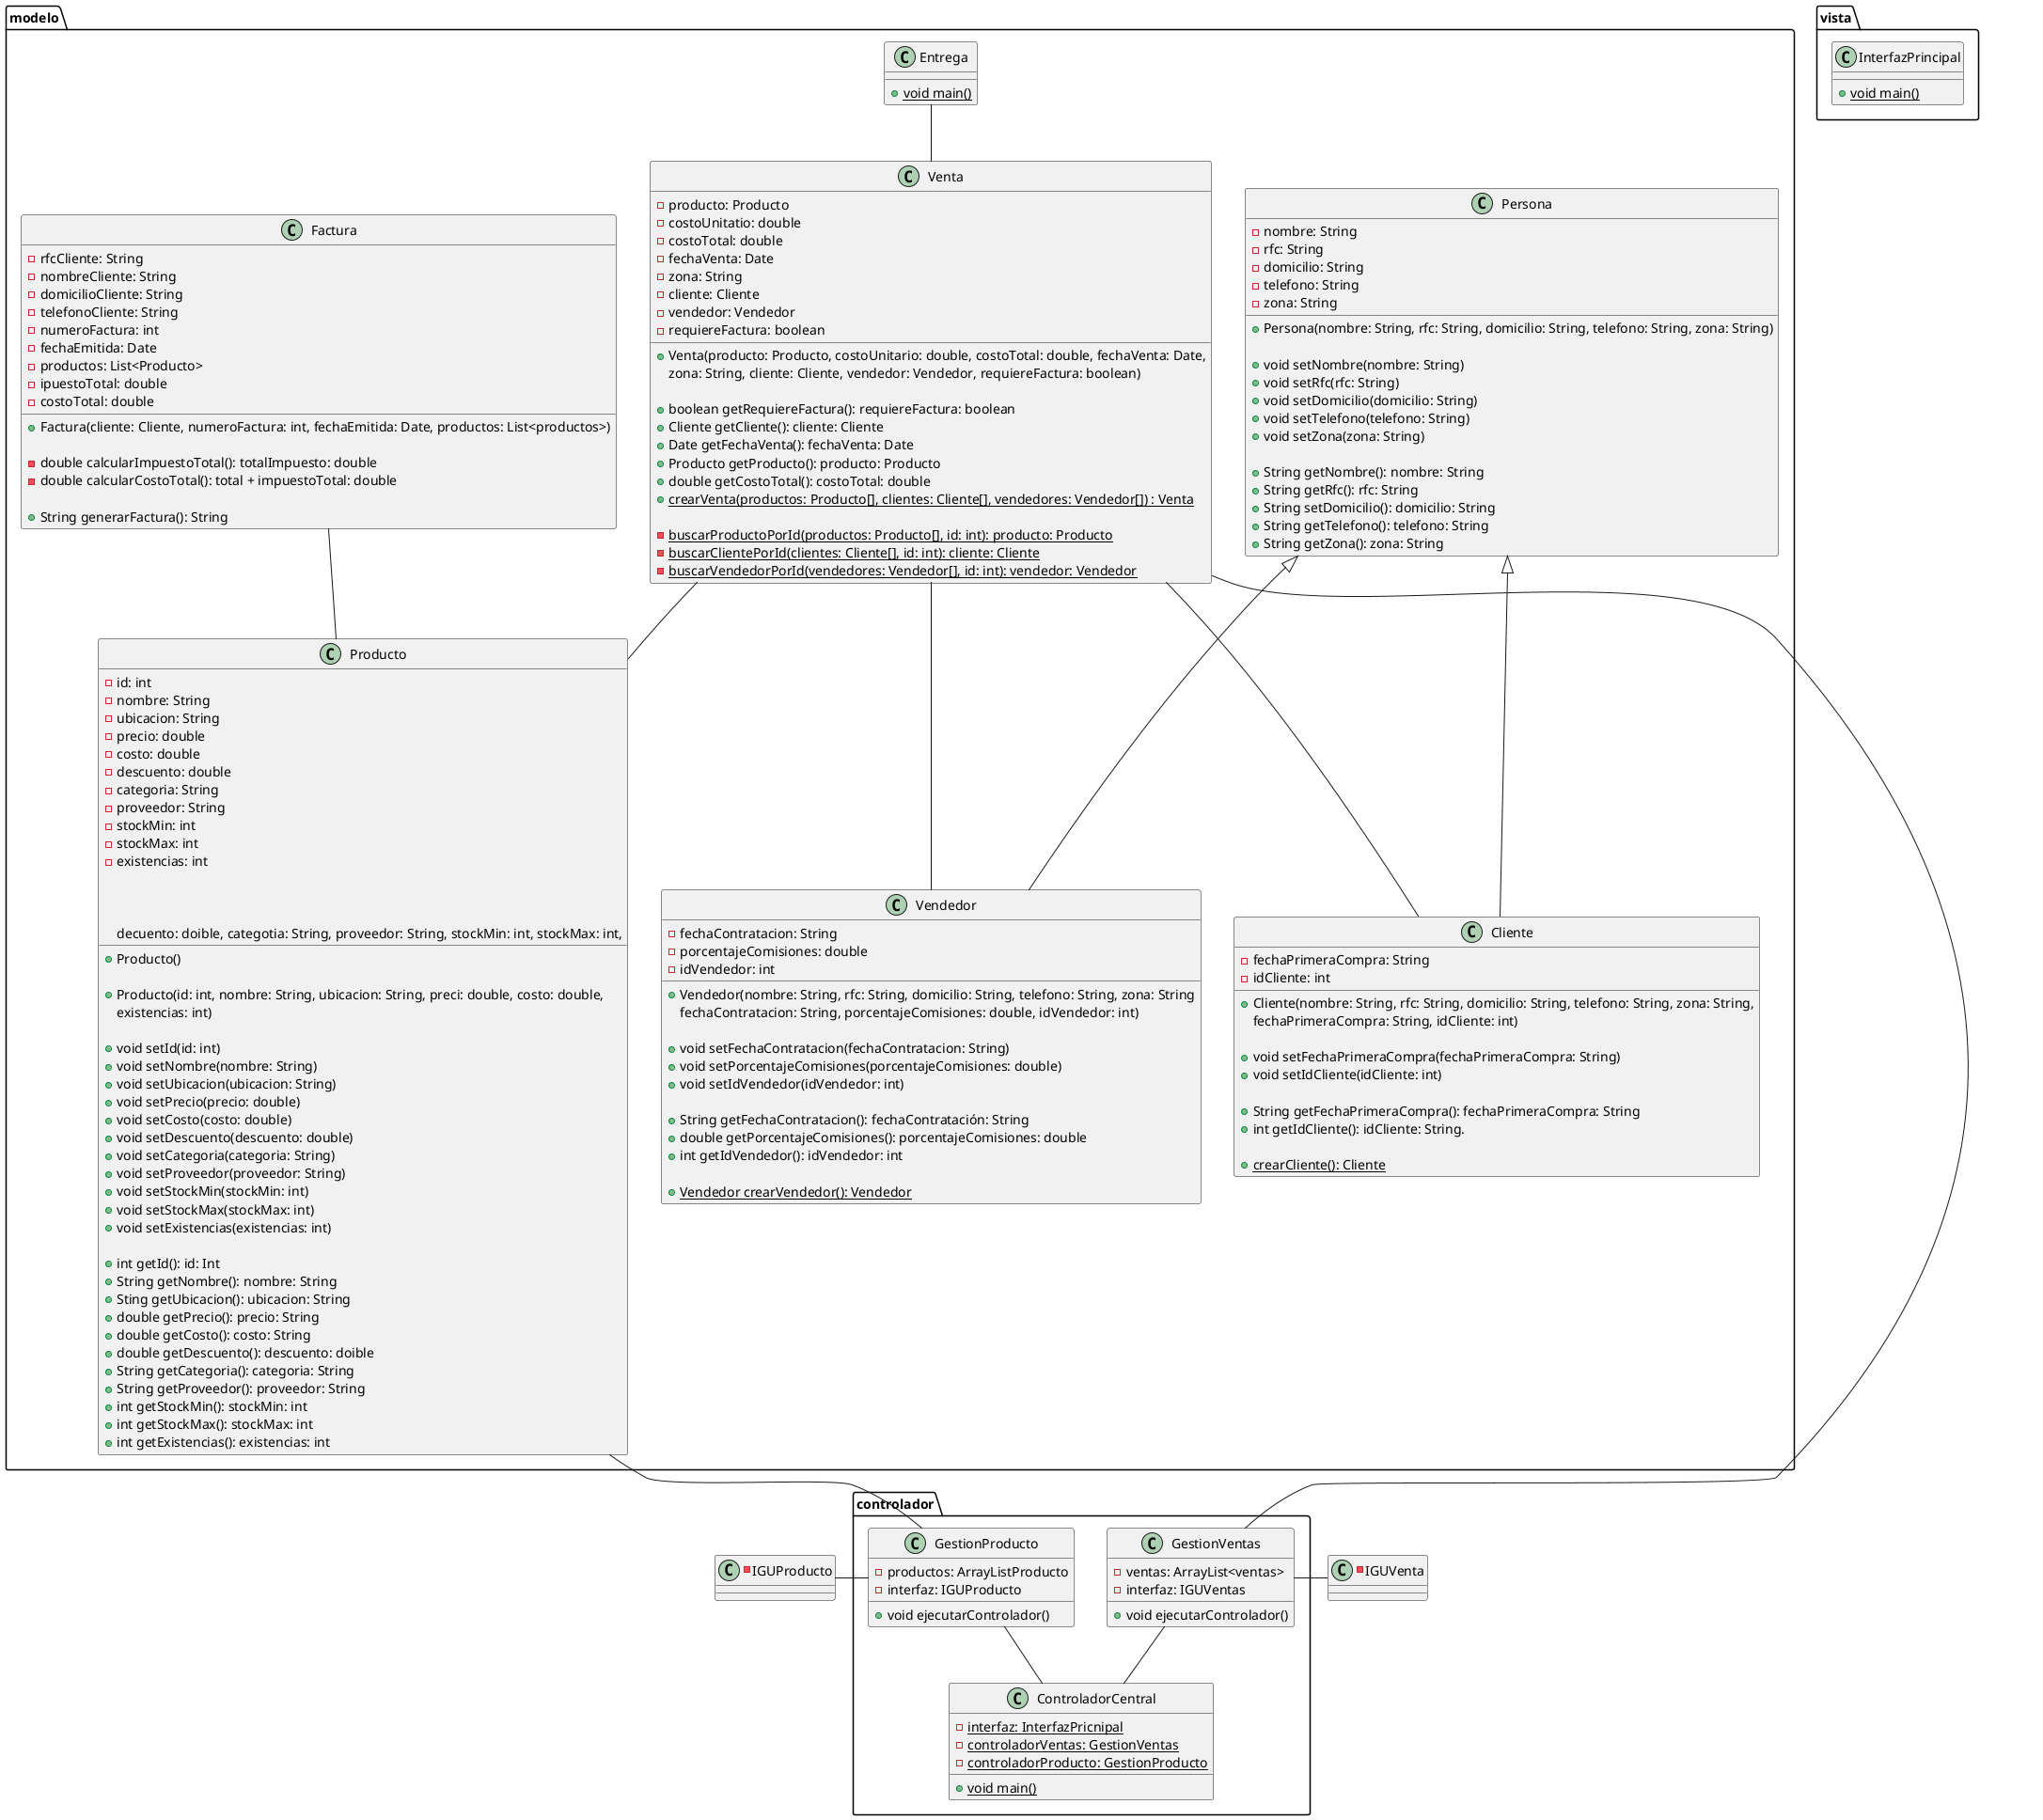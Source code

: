 @startuml
'Código puml para el diagrama de clases.
'Autor Diego Ortega.

'Clases por definir bien.
-class IGUProducto{
}

-class IGUVenta{
}

package vista{

class InterfazPrincipal{

'Clase sin atributos propios.
+ {static} void main()

}


}


package controlador{

class GestionProducto{

'Atributos.
-productos: ArrayListProducto
'Aún no está definida.
-interfaz: IGUProducto 

'Métodos.
+ void ejecutarControlador()

}

class GestionVentas{
'Atributos.

-ventas: ArrayList<ventas>
-interfaz: IGUVentas

'Métodos.
+ void ejecutarControlador()

}

class ControladorCentral{

'Atributos.
-{static}interfaz: InterfazPricnipal
-{static}controladorVentas: GestionVentas
-{static}controladorProducto: GestionProducto

'El único método definido en esta clase es main.
+ {static} void main()

}

'Relaciones dentro del paquete.
GestionVentas -- ControladorCentral
GestionProducto -- ControladorCentral

}

package modelo{

class Persona{

'Atributos.
-nombre: String
-rfc: String
-domicilio: String
-telefono: String
-zona: String

'Métodos.

'Constructor.
+ Persona(nombre: String, rfc: String, domicilio: String, telefono: String, zona: String)

'Setters
+void setNombre(nombre: String)
+void setRfc(rfc: String)
+void setDomicilio(domicilio: String)
+void setTelefono(telefono: String)
+void setZona(zona: String)

'Getters
+String getNombre(): nombre: String
+String getRfc(): rfc: String
+String setDomicilio(): domicilio: String
+String getTelefono(): telefono: String
+String getZona(): zona: String

}

class Vendedor{

'Atributos.
-fechaContratacion: String
-porcentajeComisiones: double
-idVendedor: int

'Métodos.

'Constructor.
+Vendedor(nombre: String, rfc: String, domicilio: String, telefono: String, zona: String
    fechaContratacion: String, porcentajeComisiones: double, idVendedor: int)

'Setters.
+void setFechaContratacion(fechaContratacion: String)
+void setPorcentajeComisiones(porcentajeComisiones: double)
+void setIdVendedor(idVendedor: int)

'Getters,
+String getFechaContratacion(): fechaContratación: String
+double getPorcentajeComisiones(): porcentajeComisiones: double
+int getIdVendedor(): idVendedor: int

'Método de captura de datos del vendedor.
+{static} Vendedor crearVendedor(): Vendedor

}

class Cliente{

'Atributos.
-fechaPrimeraCompra: String
-idCliente: int

'Métodos.

'Constructor.
+Cliente(nombre: String, rfc: String, domicilio: String, telefono: String, zona: String,
    fechaPrimeraCompra: String, idCliente: int)

'Setters.
+void setFechaPrimeraCompra(fechaPrimeraCompra: String)
+void setIdCliente(idCliente: int)

'Getters.
+String getFechaPrimeraCompra(): fechaPrimeraCompra: String
+int getIdCliente(): idCliente: String.

'Método de captura de datos de cliente.
+{static} crearCliente(): Cliente

}

'La verdad ni idea de qué haga esta clase, pero pues ahí está.
class Entrega{
'Únicamente tiene el método main, ¿por qué?
+ {static} void main()

}

class Venta{

'Atributos.
-producto: Producto
-costoUnitatio: double
-costoTotal: double
-fechaVenta: Date
-zona: String
-cliente: Cliente
-vendedor: Vendedor
-requiereFactura: boolean

'Métodos.

'Constructor.
+Venta(producto: Producto, costoUnitario: double, costoTotal: double, fechaVenta: Date,
    zona: String, cliente: Cliente, vendedor: Vendedor, requiereFactura: boolean)

'Getters.
+boolean getRequiereFactura(): requiereFactura: boolean
+Cliente getCliente(): cliente: Cliente
+Date getFechaVenta(): fechaVenta: Date
+Producto getProducto(): producto: Producto
+double getCostoTotal(): costoTotal: double


'Crear una venta, devuelve un objeto anónimo del tipo Venta.
+{static} crearVenta(productos: Producto[], clientes: Cliente[], vendedores: Vendedor[]) : Venta

-{static} buscarProductoPorId(productos: Producto[], id: int): producto: Producto
-{static} buscarClientePorId(clientes: Cliente[], id: int): cliente: Cliente 
-{static} buscarVendedorPorId(vendedores: Vendedor[], id: int): vendedor: Vendedor


}

class Producto{

'Atributos.
-id: int
-nombre: String
-ubicacion: String
-precio: double
-costo: double
-descuento: double
-categoria: String
-proveedor: String
-stockMin: int
-stockMax: int
-existencias: int

'Métodos.

'Constructor vacío.
+Producto()

'Constructor paramétrico.
+Producto(id: int, nombre: String, ubicacion: String, preci: double, costo: double,
    decuento: doible, categotia: String, proveedor: String, stockMin: int, stockMax: int,
    existencias: int)

'Setters.
+void setId(id: int)
+void setNombre(nombre: String)
+void setUbicacion(ubicacion: String)
+void setPrecio(precio: double)
+void setCosto(costo: double)
+void setDescuento(descuento: double)
+void setCategoria(categoria: String)
+void setProveedor(proveedor: String)
+void setStockMin(stockMin: int)
+void setStockMax(stockMax: int)
+void setExistencias(existencias: int)

'Getters.
+int getId(): id: Int
+String getNombre(): nombre: String
+Sting getUbicacion(): ubicacion: String
+double getPrecio(): precio: String
+double getCosto(): costo: String
+double getDescuento(): descuento: doible
+String getCategoria(): categoria: String
+String getProveedor(): proveedor: String
+int getStockMin(): stockMin: int
+int getStockMax(): stockMax: int
+int getExistencias(): existencias: int

}

class Factura{

'Atributos.
-rfcCliente: String
-nombreCliente: String
-domicilioCliente: String
-telefonoCliente: String
-numeroFactura: int
-fechaEmitida: Date
-productos: List<Producto>
-ipuestoTotal: double
-costoTotal: double

'Métodos.

'Constructor.
+Factura(cliente: Cliente, numeroFactura: int, fechaEmitida: Date, productos: List<productos>)

-double calcularImpuestoTotal(): totalImpuesto: double
-double calcularCostoTotal(): total + impuestoTotal: double

'Esto devuelve un objeto anónimo.
+String generarFactura(): String


}

'Relaciones.

Persona <|-- Cliente
Persona <|-- Vendedor

Entrega -- Venta

Venta -- Producto
Venta -- Cliente
Venta -- Vendedor

Factura -- Producto


}

'Relaciones entre paquetes.
IGUProducto - GestionProducto
Producto -- GestionProducto

IGUVenta - GestionVentas
Venta -- GestionVentas
@enduml
